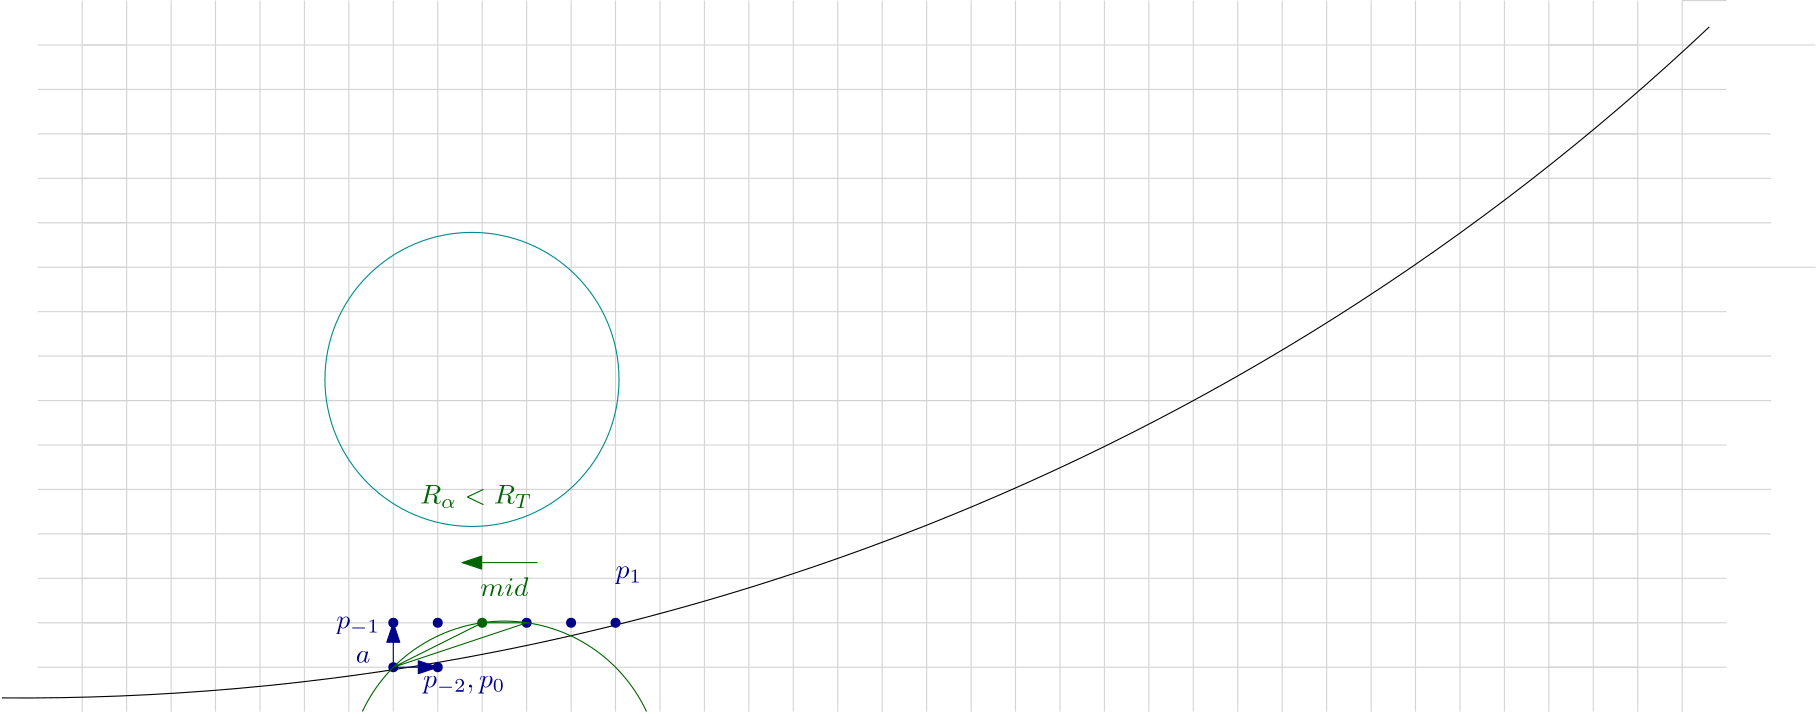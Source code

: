 <?xml version="1.0"?>
<!DOCTYPE ipe SYSTEM "ipe.dtd">
<ipe version="70005" creator="Ipe 7.1.1">
<info created="D:20130604104208" modified="D:20130604175352"/>
<ipestyle name="basic">
<symbol name="arrow/arc(spx)">
<path stroke="sym-stroke" fill="sym-stroke" pen="sym-pen">
0 0 m
-1 0.333 l
-1 -0.333 l
h
</path>
</symbol>
<symbol name="arrow/farc(spx)">
<path stroke="sym-stroke" fill="white" pen="sym-pen">
0 0 m
-1 0.333 l
-1 -0.333 l
h
</path>
</symbol>
<symbol name="mark/circle(sx)" transformations="translations">
<path fill="sym-stroke">
0.6 0 0 0.6 0 0 e
0.4 0 0 0.4 0 0 e
</path>
</symbol>
<symbol name="mark/disk(sx)" transformations="translations">
<path fill="sym-stroke">
0.6 0 0 0.6 0 0 e
</path>
</symbol>
<symbol name="mark/fdisk(sfx)" transformations="translations">
<group>
<path fill="sym-fill">
0.5 0 0 0.5 0 0 e
</path>
<path fill="sym-stroke" fillrule="eofill">
0.6 0 0 0.6 0 0 e
0.4 0 0 0.4 0 0 e
</path>
</group>
</symbol>
<symbol name="mark/box(sx)" transformations="translations">
<path fill="sym-stroke" fillrule="eofill">
-0.6 -0.6 m
0.6 -0.6 l
0.6 0.6 l
-0.6 0.6 l
h
-0.4 -0.4 m
0.4 -0.4 l
0.4 0.4 l
-0.4 0.4 l
h
</path>
</symbol>
<symbol name="mark/square(sx)" transformations="translations">
<path fill="sym-stroke">
-0.6 -0.6 m
0.6 -0.6 l
0.6 0.6 l
-0.6 0.6 l
h
</path>
</symbol>
<symbol name="mark/fsquare(sfx)" transformations="translations">
<group>
<path fill="sym-fill">
-0.5 -0.5 m
0.5 -0.5 l
0.5 0.5 l
-0.5 0.5 l
h
</path>
<path fill="sym-stroke" fillrule="eofill">
-0.6 -0.6 m
0.6 -0.6 l
0.6 0.6 l
-0.6 0.6 l
h
-0.4 -0.4 m
0.4 -0.4 l
0.4 0.4 l
-0.4 0.4 l
h
</path>
</group>
</symbol>
<symbol name="mark/cross(sx)" transformations="translations">
<group>
<path fill="sym-stroke">
-0.43 -0.57 m
0.57 0.43 l
0.43 0.57 l
-0.57 -0.43 l
h
</path>
<path fill="sym-stroke">
-0.43 0.57 m
0.57 -0.43 l
0.43 -0.57 l
-0.57 0.43 l
h
</path>
</group>
</symbol>
<symbol name="arrow/fnormal(spx)">
<path stroke="sym-stroke" fill="white" pen="sym-pen">
0 0 m
-1 0.333 l
-1 -0.333 l
h
</path>
</symbol>
<symbol name="arrow/pointed(spx)">
<path stroke="sym-stroke" fill="sym-stroke" pen="sym-pen">
0 0 m
-1 0.333 l
-0.8 0 l
-1 -0.333 l
h
</path>
</symbol>
<symbol name="arrow/fpointed(spx)">
<path stroke="sym-stroke" fill="white" pen="sym-pen">
0 0 m
-1 0.333 l
-0.8 0 l
-1 -0.333 l
h
</path>
</symbol>
<symbol name="arrow/linear(spx)">
<path stroke="sym-stroke" pen="sym-pen">
-1 0.333 m
0 0 l
-1 -0.333 l
</path>
</symbol>
<symbol name="arrow/fdouble(spx)">
<path stroke="sym-stroke" fill="white" pen="sym-pen">
0 0 m
-1 0.333 l
-1 -0.333 l
h
-1 0 m
-2 0.333 l
-2 -0.333 l
h
</path>
</symbol>
<symbol name="arrow/double(spx)">
<path stroke="sym-stroke" fill="sym-stroke" pen="sym-pen">
0 0 m
-1 0.333 l
-1 -0.333 l
h
-1 0 m
-2 0.333 l
-2 -0.333 l
h
</path>
</symbol>
<pen name="heavier" value="0.8"/>
<pen name="fat" value="1.2"/>
<pen name="ultrafat" value="2"/>
<symbolsize name="large" value="5"/>
<symbolsize name="small" value="2"/>
<symbolsize name="tiny" value="1.1"/>
<arrowsize name="large" value="10"/>
<arrowsize name="small" value="5"/>
<arrowsize name="tiny" value="3"/>
<color name="red" value="1 0 0"/>
<color name="green" value="0 1 0"/>
<color name="blue" value="0 0 1"/>
<color name="yellow" value="1 1 0"/>
<color name="orange" value="1 0.647 0"/>
<color name="gold" value="1 0.843 0"/>
<color name="purple" value="0.627 0.125 0.941"/>
<color name="gray" value="0.745"/>
<color name="brown" value="0.647 0.165 0.165"/>
<color name="navy" value="0 0 0.502"/>
<color name="pink" value="1 0.753 0.796"/>
<color name="seagreen" value="0.18 0.545 0.341"/>
<color name="turquoise" value="0.251 0.878 0.816"/>
<color name="violet" value="0.933 0.51 0.933"/>
<color name="darkblue" value="0 0 0.545"/>
<color name="darkcyan" value="0 0.545 0.545"/>
<color name="darkgray" value="0.663"/>
<color name="darkgreen" value="0 0.392 0"/>
<color name="darkmagenta" value="0.545 0 0.545"/>
<color name="darkorange" value="1 0.549 0"/>
<color name="darkred" value="0.545 0 0"/>
<color name="lightblue" value="0.678 0.847 0.902"/>
<color name="lightcyan" value="0.878 1 1"/>
<color name="lightgray" value="0.827"/>
<color name="lightgreen" value="0.565 0.933 0.565"/>
<color name="lightyellow" value="1 1 0.878"/>
<dashstyle name="dashed" value="[4] 0"/>
<dashstyle name="dotted" value="[1 3] 0"/>
<dashstyle name="dash dotted" value="[4 2 1 2] 0"/>
<dashstyle name="dash dot dotted" value="[4 2 1 2 1 2] 0"/>
<textsize name="large" value="\large"/>
<textsize name="Large" value="\Large"/>
<textsize name="LARGE" value="\LARGE"/>
<textsize name="huge" value="\huge"/>
<textsize name="Huge" value="\Huge"/>
<textsize name="small" value="\small"/>
<textsize name="footnote" value="\footnotesize"/>
<textsize name="tiny" value="\tiny"/>
<textstyle name="center" begin="\begin{center}" end="\end{center}"/>
<textstyle name="itemize" begin="\begin{itemize}" end="\end{itemize}"/>
<textstyle name="item" begin="\begin{itemize}\item{}" end="\end{itemize}"/>
<gridsize name="4 pts" value="4"/>
<gridsize name="8 pts (~3 mm)" value="8"/>
<gridsize name="16 pts (~6 mm)" value="16"/>
<gridsize name="32 pts (~12 mm)" value="32"/>
<gridsize name="10 pts (~3.5 mm)" value="10"/>
<gridsize name="20 pts (~7 mm)" value="20"/>
<gridsize name="14 pts (~5 mm)" value="14"/>
<gridsize name="28 pts (~10 mm)" value="28"/>
<gridsize name="56 pts (~20 mm)" value="56"/>
<anglesize name="90 deg" value="90"/>
<anglesize name="60 deg" value="60"/>
<anglesize name="45 deg" value="45"/>
<anglesize name="30 deg" value="30"/>
<anglesize name="22.5 deg" value="22.5"/>
<tiling name="falling" angle="-60" step="4" width="1"/>
<tiling name="rising" angle="30" step="4" width="1"/>
</ipestyle>
<page>
<layer name="alpha"/>
<view layers="alpha" active="alpha"/>
<path layer="alpha" stroke="lightgray">
576 560 m
16 560 l
</path>
<path stroke="lightgray">
16 544 m
576 544 l
</path>
<path stroke="lightgray">
576 528 m
16 528 l
</path>
<path stroke="lightgray">
16 512 m
576 512 l
</path>
<path stroke="lightgray">
576 496 m
16 496 l
</path>
<path stroke="lightgray">
16 480 m
576 480 l
</path>
<path stroke="lightgray">
576 464 m
16 464 l
</path>
<path stroke="lightgray">
16 448 m
576 448 l
</path>
<path stroke="lightgray">
576 432 m
16 432 l
</path>
<path stroke="lightgray">
16 416 m
576 416 l
</path>
<path stroke="lightgray">
576 432 m
16 432 l
</path>
<path matrix="1 0 0 1 -0.350128 0" stroke="lightgray">
16 400 m
576 400 l
</path>
<path stroke="lightgray">
576 384 m
16 384 l
</path>
<path stroke="lightgray">
16 368 m
576 368 l
</path>
<path stroke="lightgray">
576 352 m
16 352 l
</path>
<path stroke="lightgray">
16 336 m
576 336 l
</path>
<path stroke="lightgray">
32 320 m
32 576 l
</path>
<path stroke="lightgray">
48 576 m
48 320 l
</path>
<path stroke="lightgray">
64 576 m
64 320 l
</path>
<path stroke="lightgray">
80 320 m
80 576 l
</path>
<path stroke="lightgray">
96 576 m
96 320 l
</path>
<path stroke="lightgray">
112 320 m
112 576 l
</path>
<path stroke="lightgray">
128 576 m
128 320 l
</path>
<path stroke="lightgray">
144 320 m
144 576 l
</path>
<path stroke="lightgray">
160 576 m
160 320 l
</path>
<path stroke="lightgray">
176 320 m
176 576 l
</path>
<path stroke="lightgray">
192 576 m
192 320 l
</path>
<path stroke="lightgray">
208 320 m
208 576 l
</path>
<path stroke="lightgray">
224 576 m
224 320 l
</path>
<path stroke="lightgray">
240 320 m
240 576 l
</path>
<path stroke="lightgray">
256 576 m
256 320 l
</path>
<path stroke="lightgray">
272 320 m
272 576 l
</path>
<path stroke="lightgray">
288 576 m
288 320 l
</path>
<path stroke="lightgray">
304 320 m
304 576 l
</path>
<path stroke="lightgray">
320 576 m
320 320 l
</path>
<path stroke="lightgray">
336 320 m
336 576 l
</path>
<path stroke="lightgray">
352 576 m
352 320 l
</path>
<path stroke="lightgray">
368 320 m
368 576 l
</path>
<path stroke="lightgray">
384 576 m
384 320 l
</path>
<path stroke="lightgray">
400 320 m
400 576 l
</path>
<path stroke="lightgray">
416 576 m
416 320 l
416 320 l
</path>
<path stroke="lightgray">
432 320 m
432 576 l
</path>
<path stroke="lightgray">
448 576 m
448 320 l
448 320 l
</path>
<path stroke="lightgray">
464 320 m
464 576 l
</path>
<path stroke="lightgray">
480 576 m
480 320 l
</path>
<path stroke="lightgray">
496 320 m
496 576 l
</path>
<path stroke="lightgray">
512 320 m
512 576 l
</path>
<path stroke="lightgray">
528 576 m
528 320 l
</path>
<path stroke="lightgray">
544 320 m
544 576 l
</path>
<path stroke="lightgray">
560 576 m
560 320 l
</path>
<path stroke="lightgray">
576 576 m
576 320 l
</path>
<path stroke="lightgray">
592 576 m
592 320 l
</path>
<path stroke="lightgray">
16 576 m
16 320 l
</path>
<path stroke="lightgray">
16 336 m
0 336 l
</path>
<path stroke="lightgray">
32 352 m
0 352 l
</path>
<path stroke="lightgray">
0 368 m
32 368 l
</path>
<path stroke="lightgray">
32 384 m
0 384 l
</path>
<path stroke="lightgray">
0 400 m
32 400 l
</path>
<path stroke="lightgray">
32 416 m
0 416 l
</path>
<path stroke="lightgray">
0 432 m
32 432 l
</path>
<path stroke="lightgray">
32 448 m
0 448 l
</path>
<path stroke="lightgray">
32 464 m
0 464 l
</path>
<path stroke="lightgray">
0 480 m
32 480 l
</path>
<path stroke="lightgray">
32 496 m
0 496 l
</path>
<path stroke="lightgray">
0 512 m
32 512 l
</path>
<path stroke="lightgray">
32 528 m
0 528 l
</path>
<path stroke="lightgray">
0 544 m
32 544 l
</path>
<path stroke="lightgray">
32 560 m
0 560 l
</path>
<path stroke="lightgray">
544 560 m
592 560 l
</path>
<path stroke="lightgray">
544 544 m
592 544 l
</path>
<path stroke="lightgray">
544 528 m
592 528 l
</path>
<path stroke="lightgray">
544 512 m
592 512 l
</path>
<path stroke="lightgray">
544 496 m
592 496 l
</path>
<path stroke="lightgray">
544 480 m
592 480 l
</path>
<path stroke="lightgray">
560 464 m
608 464 l
</path>
<path stroke="lightgray">
544 448 m
592 448 l
</path>
<path stroke="lightgray">
544 432 m
592 432 l
</path>
<path stroke="lightgray">
544 416 m
592 416 l
</path>
<path stroke="lightgray">
544 400 m
592 400 l
</path>
<path stroke="lightgray">
544 384 m
624 384 l
</path>
<path stroke="lightgray">
544 368 m
608 368 l
</path>
<path stroke="lightgray">
544 352 m
608 352 l
</path>
<path stroke="lightgray">
544 336 m
608 336 l
</path>
<path stroke="lightgray">
576 400 m
624 400 l
624 400 l
</path>
<path stroke="lightgray">
560 416 m
608 416 l
</path>
<path stroke="lightgray">
576 432 m
624 432 l
</path>
<path stroke="lightgray">
592 448 m
624 448 l
</path>
<path stroke="lightgray">
592 480 m
640 480 l
</path>
<path stroke="lightgray">
576 496 m
624 496 l
</path>
<path stroke="lightgray">
592 512 m
624 512 l
</path>
<path stroke="lightgray">
592 528 m
624 528 l
</path>
<path stroke="lightgray">
592 544 m
608 544 l
</path>
<path stroke="lightgray">
592 560 m
640 560 l
</path>
<path stroke="lightgray">
592 576 m
608 576 l
</path>
<path stroke="black">
-12.8883 324.954 m
885.148 0 0 885.148 -5.96419 1210.07 601.727 566.492 a
</path>
<use name="mark/disk(sx)" pos="128 336" size="normal" stroke="darkblue"/>
<path stroke="darkblue" arrow="normal/normal">
128 336 m
144 336 l
</path>
<path stroke="darkblue" arrow="normal/normal">
128 336 m
128 352 l
</path>
<use name="mark/disk(sx)" pos="128 352" size="normal" stroke="darkblue"/>
<text transformations="translations" pos="114.438 337.574" stroke="darkblue" type="label" width="5.266" height="4.289" depth="0" valign="baseline">$a$</text>
<text transformations="translations" pos="138.677 328.686" stroke="darkblue" type="label" width="29.618" height="4.294" depth="2.32" valign="baseline">$p_{-2}, p_{0}$</text>
<text matrix="1 0 0 1 -8.3492 -12.3891" transformations="translations" pos="115.784 362.352" stroke="darkblue" type="label" width="15.708" height="4.294" depth="2.32" valign="baseline">$p_{-1}$</text>
<use name="mark/disk(sx)" pos="144 336" size="normal" stroke="darkblue"/>
<use name="mark/disk(sx)" pos="208 352" size="normal" stroke="darkblue"/>
<text transformations="translations" pos="208 368" stroke="darkblue" type="label" width="9.482" height="4.297" depth="1.93" valign="baseline">$p_{1}$</text>
<use name="mark/disk(sx)" pos="192 352" size="normal" stroke="darkblue"/>
<path matrix="1 0 0 1 51.9805 -33.3968" stroke="darkcyan">
52.9313 0 0 52.9313 104.343 473.004 e
</path>
<use name="mark/disk(sx)" pos="144 352" size="normal" stroke="darkblue"/>
<use name="mark/disk(sx)" pos="160 352" size="normal" stroke="darkgreen"/>
<use name="mark/disk(sx)" pos="176 352" size="normal" stroke="darkblue"/>
<path stroke="darkgreen">
128 336 m
160 352 l
176 352 l
128 336 l
</path>
<path stroke="darkgreen">
116.878 320.069 m
56.4489 0 0 -56.4489 168.01 296.153 219.149 320.054 a
</path>
<text transformations="translations" pos="159.265 361.534" stroke="darkgreen" type="label" width="17.365" height="6.918" depth="0" valign="baseline">$mid$</text>
<path stroke="darkgreen" arrow="normal/normal">
179.921 373.667 m
152.781 373.667 l
</path>
<text matrix="1 0 0 1 -6.65243 -5.25192" transformations="translations" pos="144.288 400.037" stroke="darkgreen" type="label" valign="baseline">$R_{\alpha} &lt; R_T$</text>
</page>
</ipe>
